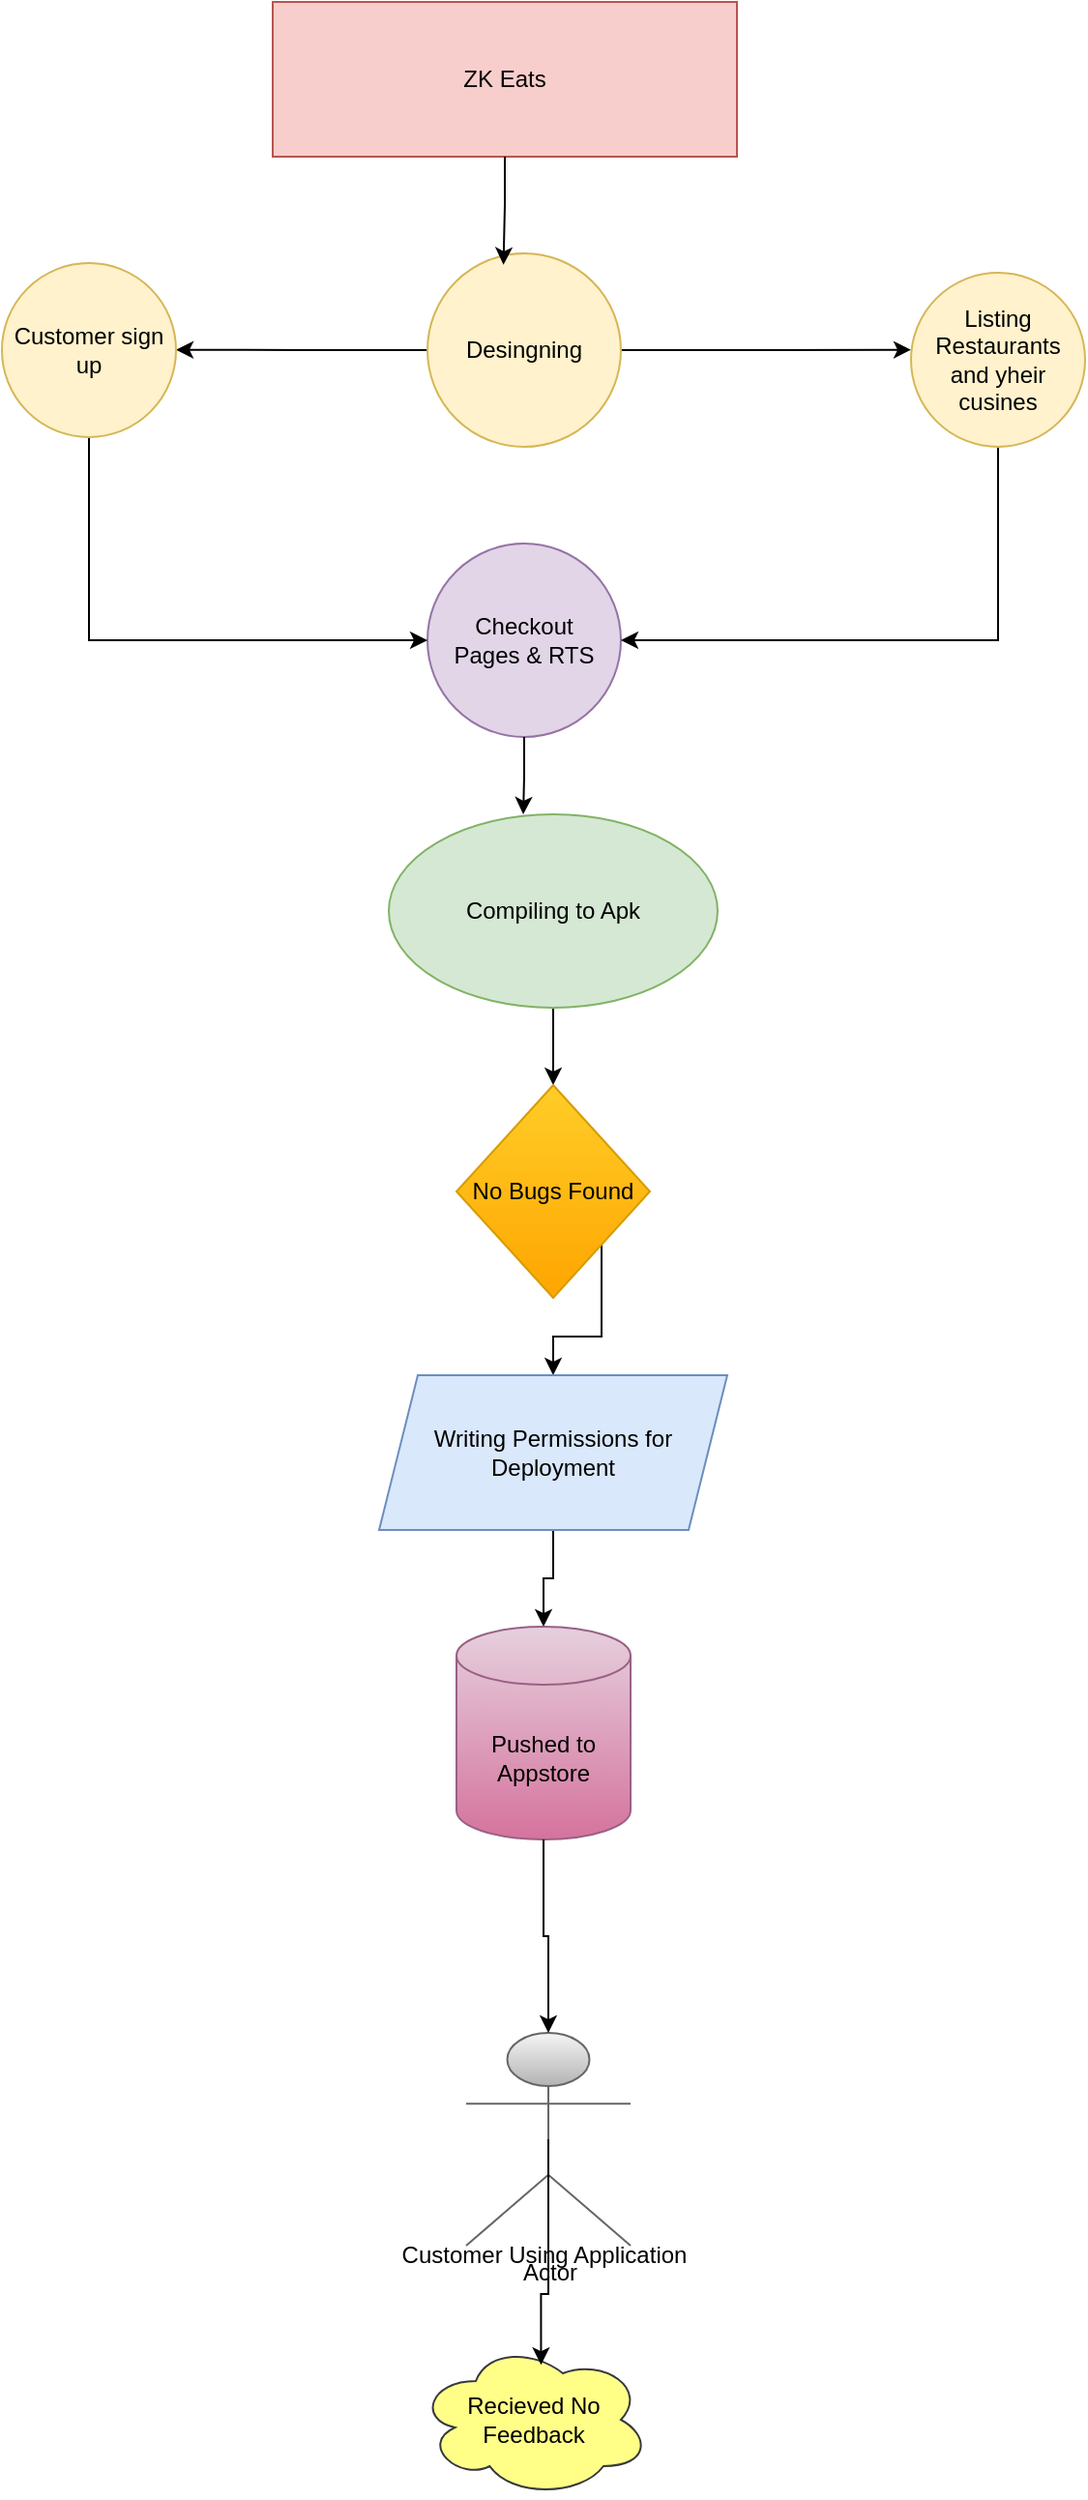 <mxfile version="28.2.3">
  <diagram name="Page-1" id="e6WYf2_Nmz3HdsmvX9vr">
    <mxGraphModel dx="1389" dy="749" grid="1" gridSize="10" guides="1" tooltips="1" connect="1" arrows="1" fold="1" page="1" pageScale="1" pageWidth="850" pageHeight="1100" math="0" shadow="0">
      <root>
        <mxCell id="0" />
        <mxCell id="1" parent="0" />
        <mxCell id="6QP8NQXGurYi7_9vJGG8-50" value="ZK Eats" style="rounded=0;whiteSpace=wrap;html=1;fillColor=#f8cecc;strokeColor=#b85450;" vertex="1" parent="1">
          <mxGeometry x="250" y="30" width="240" height="80" as="geometry" />
        </mxCell>
        <mxCell id="6QP8NQXGurYi7_9vJGG8-52" value="Checkout&lt;div&gt;Pages &amp;amp; RTS&lt;/div&gt;" style="ellipse;whiteSpace=wrap;html=1;aspect=fixed;fillColor=#e1d5e7;strokeColor=#9673a6;" vertex="1" parent="1">
          <mxGeometry x="330" y="310" width="100" height="100" as="geometry" />
        </mxCell>
        <mxCell id="6QP8NQXGurYi7_9vJGG8-69" style="edgeStyle=orthogonalEdgeStyle;rounded=0;orthogonalLoop=1;jettySize=auto;html=1;exitX=1;exitY=0.5;exitDx=0;exitDy=0;" edge="1" parent="1" source="6QP8NQXGurYi7_9vJGG8-53">
          <mxGeometry relative="1" as="geometry">
            <mxPoint x="580" y="209.857" as="targetPoint" />
          </mxGeometry>
        </mxCell>
        <mxCell id="6QP8NQXGurYi7_9vJGG8-70" style="edgeStyle=orthogonalEdgeStyle;rounded=0;orthogonalLoop=1;jettySize=auto;html=1;exitX=0;exitY=0.5;exitDx=0;exitDy=0;" edge="1" parent="1" source="6QP8NQXGurYi7_9vJGG8-53">
          <mxGeometry relative="1" as="geometry">
            <mxPoint x="200" y="209.857" as="targetPoint" />
          </mxGeometry>
        </mxCell>
        <mxCell id="6QP8NQXGurYi7_9vJGG8-53" value="Desingning" style="ellipse;whiteSpace=wrap;html=1;aspect=fixed;fillColor=#fff2cc;strokeColor=#d6b656;" vertex="1" parent="1">
          <mxGeometry x="330" y="160" width="100" height="100" as="geometry" />
        </mxCell>
        <mxCell id="6QP8NQXGurYi7_9vJGG8-74" style="edgeStyle=orthogonalEdgeStyle;rounded=0;orthogonalLoop=1;jettySize=auto;html=1;exitX=0.5;exitY=1;exitDx=0;exitDy=0;entryX=0.5;entryY=0;entryDx=0;entryDy=0;" edge="1" parent="1" source="6QP8NQXGurYi7_9vJGG8-54" target="6QP8NQXGurYi7_9vJGG8-57">
          <mxGeometry relative="1" as="geometry" />
        </mxCell>
        <mxCell id="6QP8NQXGurYi7_9vJGG8-54" value="Compiling to Apk" style="ellipse;whiteSpace=wrap;html=1;fillColor=#d5e8d4;strokeColor=#82b366;" vertex="1" parent="1">
          <mxGeometry x="310" y="450" width="170" height="100" as="geometry" />
        </mxCell>
        <mxCell id="6QP8NQXGurYi7_9vJGG8-72" style="edgeStyle=orthogonalEdgeStyle;rounded=0;orthogonalLoop=1;jettySize=auto;html=1;exitX=0.5;exitY=1;exitDx=0;exitDy=0;entryX=1;entryY=0.5;entryDx=0;entryDy=0;" edge="1" parent="1" source="6QP8NQXGurYi7_9vJGG8-55" target="6QP8NQXGurYi7_9vJGG8-52">
          <mxGeometry relative="1" as="geometry">
            <mxPoint x="625.286" y="380" as="targetPoint" />
          </mxGeometry>
        </mxCell>
        <mxCell id="6QP8NQXGurYi7_9vJGG8-55" value="Listing Restaurants and yheir cusines" style="ellipse;whiteSpace=wrap;html=1;aspect=fixed;fillColor=#fff2cc;strokeColor=#d6b656;" vertex="1" parent="1">
          <mxGeometry x="580" y="170" width="90" height="90" as="geometry" />
        </mxCell>
        <mxCell id="6QP8NQXGurYi7_9vJGG8-71" style="edgeStyle=orthogonalEdgeStyle;rounded=0;orthogonalLoop=1;jettySize=auto;html=1;exitX=0.5;exitY=1;exitDx=0;exitDy=0;entryX=0;entryY=0.5;entryDx=0;entryDy=0;" edge="1" parent="1" source="6QP8NQXGurYi7_9vJGG8-56" target="6QP8NQXGurYi7_9vJGG8-52">
          <mxGeometry relative="1" as="geometry">
            <mxPoint x="155.286" y="410" as="targetPoint" />
          </mxGeometry>
        </mxCell>
        <mxCell id="6QP8NQXGurYi7_9vJGG8-56" value="Customer sign&lt;div&gt;up&lt;/div&gt;" style="ellipse;whiteSpace=wrap;html=1;aspect=fixed;fillColor=#fff2cc;strokeColor=#d6b656;" vertex="1" parent="1">
          <mxGeometry x="110" y="165" width="90" height="90" as="geometry" />
        </mxCell>
        <mxCell id="6QP8NQXGurYi7_9vJGG8-77" style="edgeStyle=orthogonalEdgeStyle;rounded=0;orthogonalLoop=1;jettySize=auto;html=1;exitX=1;exitY=1;exitDx=0;exitDy=0;" edge="1" parent="1" source="6QP8NQXGurYi7_9vJGG8-57" target="6QP8NQXGurYi7_9vJGG8-58">
          <mxGeometry relative="1" as="geometry" />
        </mxCell>
        <mxCell id="6QP8NQXGurYi7_9vJGG8-57" value="No Bugs Found" style="rhombus;whiteSpace=wrap;html=1;fillColor=#ffcd28;strokeColor=#d79b00;gradientColor=#ffa500;" vertex="1" parent="1">
          <mxGeometry x="345" y="590" width="100" height="110" as="geometry" />
        </mxCell>
        <mxCell id="6QP8NQXGurYi7_9vJGG8-78" style="edgeStyle=orthogonalEdgeStyle;rounded=0;orthogonalLoop=1;jettySize=auto;html=1;exitX=0.5;exitY=1;exitDx=0;exitDy=0;" edge="1" parent="1" source="6QP8NQXGurYi7_9vJGG8-58" target="6QP8NQXGurYi7_9vJGG8-59">
          <mxGeometry relative="1" as="geometry" />
        </mxCell>
        <mxCell id="6QP8NQXGurYi7_9vJGG8-58" value="Writing Permissions for Deployment" style="shape=parallelogram;perimeter=parallelogramPerimeter;whiteSpace=wrap;html=1;fixedSize=1;fillColor=#dae8fc;strokeColor=#6c8ebf;" vertex="1" parent="1">
          <mxGeometry x="305" y="740" width="180" height="80" as="geometry" />
        </mxCell>
        <mxCell id="6QP8NQXGurYi7_9vJGG8-59" value="Pushed to Appstore" style="shape=cylinder3;whiteSpace=wrap;html=1;boundedLbl=1;backgroundOutline=1;size=15;fillColor=#e6d0de;gradientColor=#d5739d;strokeColor=#996185;" vertex="1" parent="1">
          <mxGeometry x="345" y="870" width="90" height="110" as="geometry" />
        </mxCell>
        <mxCell id="6QP8NQXGurYi7_9vJGG8-60" value="Actor" style="shape=umlActor;verticalLabelPosition=bottom;verticalAlign=top;html=1;outlineConnect=0;fillColor=#f5f5f5;gradientColor=#b3b3b3;strokeColor=#666666;" vertex="1" parent="1">
          <mxGeometry x="350" y="1080" width="85" height="110" as="geometry" />
        </mxCell>
        <mxCell id="6QP8NQXGurYi7_9vJGG8-64" value="Customer Using Application" style="text;html=1;align=center;verticalAlign=middle;resizable=0;points=[];autosize=1;strokeColor=none;fillColor=none;" vertex="1" parent="1">
          <mxGeometry x="305" y="1180" width="170" height="30" as="geometry" />
        </mxCell>
        <mxCell id="6QP8NQXGurYi7_9vJGG8-65" value="Recieved No Feedback" style="ellipse;shape=cloud;whiteSpace=wrap;html=1;fillColor=#ffff88;strokeColor=#36393d;" vertex="1" parent="1">
          <mxGeometry x="325" y="1240" width="120" height="80" as="geometry" />
        </mxCell>
        <mxCell id="6QP8NQXGurYi7_9vJGG8-68" style="edgeStyle=orthogonalEdgeStyle;rounded=0;orthogonalLoop=1;jettySize=auto;html=1;exitX=0.5;exitY=1;exitDx=0;exitDy=0;entryX=0.393;entryY=0.059;entryDx=0;entryDy=0;entryPerimeter=0;" edge="1" parent="1" source="6QP8NQXGurYi7_9vJGG8-50" target="6QP8NQXGurYi7_9vJGG8-53">
          <mxGeometry relative="1" as="geometry" />
        </mxCell>
        <mxCell id="6QP8NQXGurYi7_9vJGG8-73" style="edgeStyle=orthogonalEdgeStyle;rounded=0;orthogonalLoop=1;jettySize=auto;html=1;exitX=0.5;exitY=1;exitDx=0;exitDy=0;entryX=0.409;entryY=0;entryDx=0;entryDy=0;entryPerimeter=0;" edge="1" parent="1" source="6QP8NQXGurYi7_9vJGG8-52" target="6QP8NQXGurYi7_9vJGG8-54">
          <mxGeometry relative="1" as="geometry" />
        </mxCell>
        <mxCell id="6QP8NQXGurYi7_9vJGG8-75" style="edgeStyle=orthogonalEdgeStyle;rounded=0;orthogonalLoop=1;jettySize=auto;html=1;exitX=0.5;exitY=1;exitDx=0;exitDy=0;exitPerimeter=0;entryX=0.5;entryY=0;entryDx=0;entryDy=0;entryPerimeter=0;" edge="1" parent="1" source="6QP8NQXGurYi7_9vJGG8-59" target="6QP8NQXGurYi7_9vJGG8-60">
          <mxGeometry relative="1" as="geometry" />
        </mxCell>
        <mxCell id="6QP8NQXGurYi7_9vJGG8-76" style="edgeStyle=orthogonalEdgeStyle;rounded=0;orthogonalLoop=1;jettySize=auto;html=1;exitX=0.5;exitY=0.5;exitDx=0;exitDy=0;exitPerimeter=0;entryX=0.531;entryY=0.145;entryDx=0;entryDy=0;entryPerimeter=0;" edge="1" parent="1" source="6QP8NQXGurYi7_9vJGG8-60" target="6QP8NQXGurYi7_9vJGG8-65">
          <mxGeometry relative="1" as="geometry" />
        </mxCell>
      </root>
    </mxGraphModel>
  </diagram>
</mxfile>
